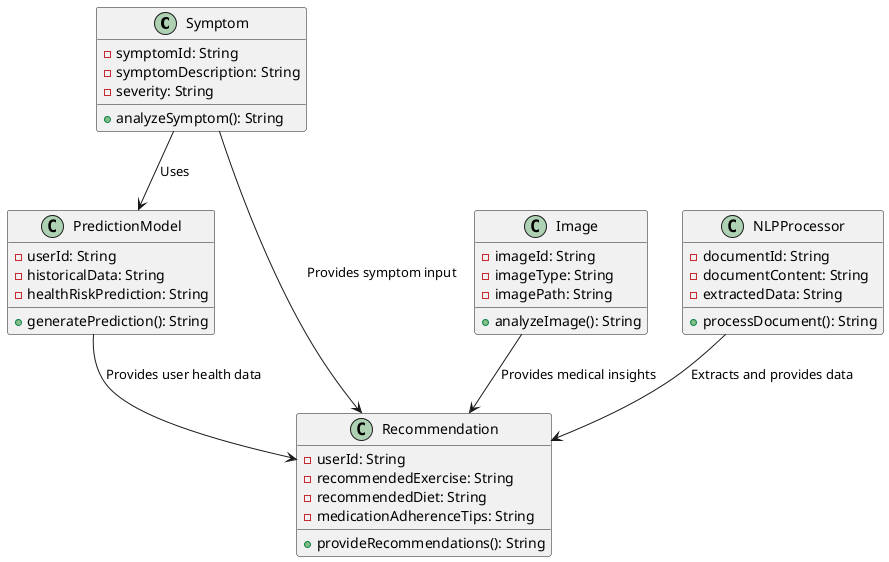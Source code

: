 @startuml
class Symptom {
  - symptomId: String
  - symptomDescription: String
  - severity: String
  + analyzeSymptom(): String
}

class PredictionModel {
  - userId: String
  - historicalData: String
  - healthRiskPrediction: String
  + generatePrediction(): String
}

class Recommendation {
  - userId: String
  - recommendedExercise: String
  - recommendedDiet: String
  - medicationAdherenceTips: String
  + provideRecommendations(): String
}

class Image {
  - imageId: String
  - imageType: String
  - imagePath: String
  + analyzeImage(): String
}

class NLPProcessor {
  - documentId: String
  - documentContent: String
  - extractedData: String
  + processDocument(): String
}

Symptom --> PredictionModel: Uses
Symptom --> Recommendation: Provides symptom input
PredictionModel --> Recommendation: Provides user health data
Image --> Recommendation: Provides medical insights
NLPProcessor --> Recommendation: Extracts and provides data

@enduml